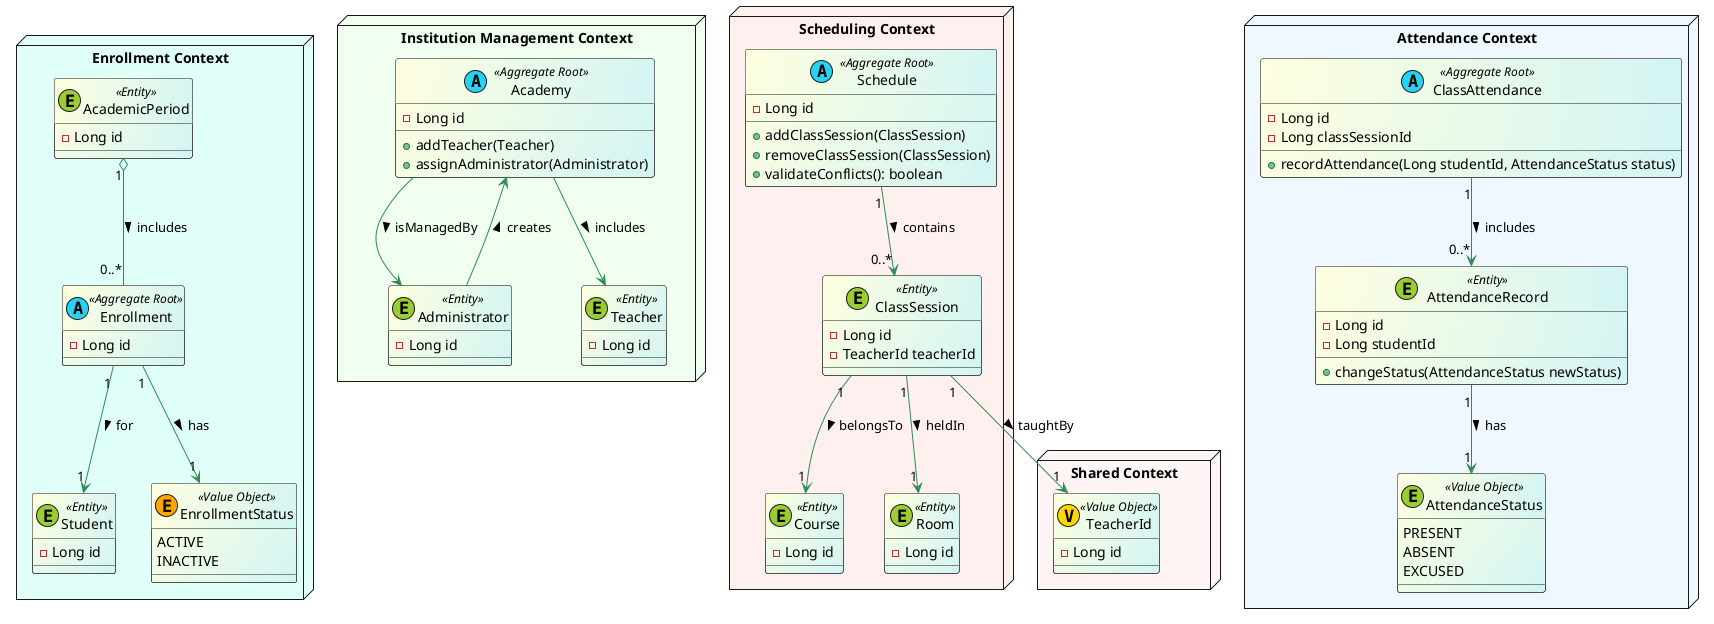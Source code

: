 @startuml Demy Domain Diagram

skinparam class {
    BackgroundColor LightYellow/D3F5F5
    ArrowColor SeaGreen
}

package "Enrollment Context" <<Node>> #E0FFF9 {
    class Enrollment <<(A, #27D3F5) Aggregate Root>> {
        - Long id
    }
    class Student <<(E, #9ACD32) Entity>> {
        - Long id
    }
    enum EnrollmentStatus <<(E, #FFA500) Value Object>> {
        ACTIVE
        INACTIVE
    }
    class AcademicPeriod <<(E, #9ACD32) Entity>> {
        - Long id
    }
    ' Relationships
    Enrollment "1" --> "1" Student : for >
    AcademicPeriod "1" o-- "0..*" Enrollment : includes >
    Enrollment "1" --> "1" EnrollmentStatus : has >
}

package "Institution Management Context" <<Node>> #F0FFF0 {
    class Academy <<(A, #27D3F5) Aggregate Root>> {
        - Long id
        + addTeacher(Teacher)
        + assignAdministrator(Administrator)
    }
    class Administrator <<(E, #9ACD32) Entity>> {
        - Long id
    }

    class Teacher <<(E, #9ACD32) Entity>> {
        - Long id
    }
    ' Relationships
    Administrator --> Academy : creates >
    Academy --> Administrator : isManagedBy >
    Academy --> Teacher : includes >
}

package "Scheduling Context" <<Node>> #FFF0F0 {
    class Schedule <<(A, #27D3F5) Aggregate Root>> {
        - Long id
        + addClassSession(ClassSession)
        + removeClassSession(ClassSession)
        + validateConflicts(): boolean
    }

    class ClassSession <<(E, #9ACD32) Entity>> {
        - Long id
        - TeacherId teacherId
    }

    class Course <<(E, #9ACD32) Entity>> {
        - Long id
    }

    class Room <<(E, #9ACD32)Entity>> {
        - Long id
    }

    ' Relationships
    Schedule "1" --> "0..*" ClassSession : contains >
    ClassSession "1" --> "1" Course : belongsTo >
    ClassSession "1" --> "1" Room : heldIn >
}

package "Attendance Context" <<Node>> #F0F8FF {
    class ClassAttendance <<(A, #27D3F5) Aggregate Root>> {
        - Long id
        - Long classSessionId
        + recordAttendance(Long studentId, AttendanceStatus status)
    }

    class AttendanceRecord <<(E, #9ACD32) Entity>> {
        - Long id
        - Long studentId
        + changeStatus(AttendanceStatus newStatus)
    }

    class AttendanceStatus <<(E, #9ACD32) Value Object>> {
        PRESENT
        ABSENT
        EXCUSED
    }
    ' Relationships
    ClassAttendance "1" --> "0..*" AttendanceRecord : includes >
    AttendanceRecord "1" --> "1" AttendanceStatus : has >
}

package "Shared Context" as sc <<Node>> #FFF5F5 {
    class TeacherId <<(V, #FFD700) Value Object>> {
        - Long id
    }
}

' Define relationships between contexts
ClassSession "1" --> "1" TeacherId : taughtBy >

@enduml